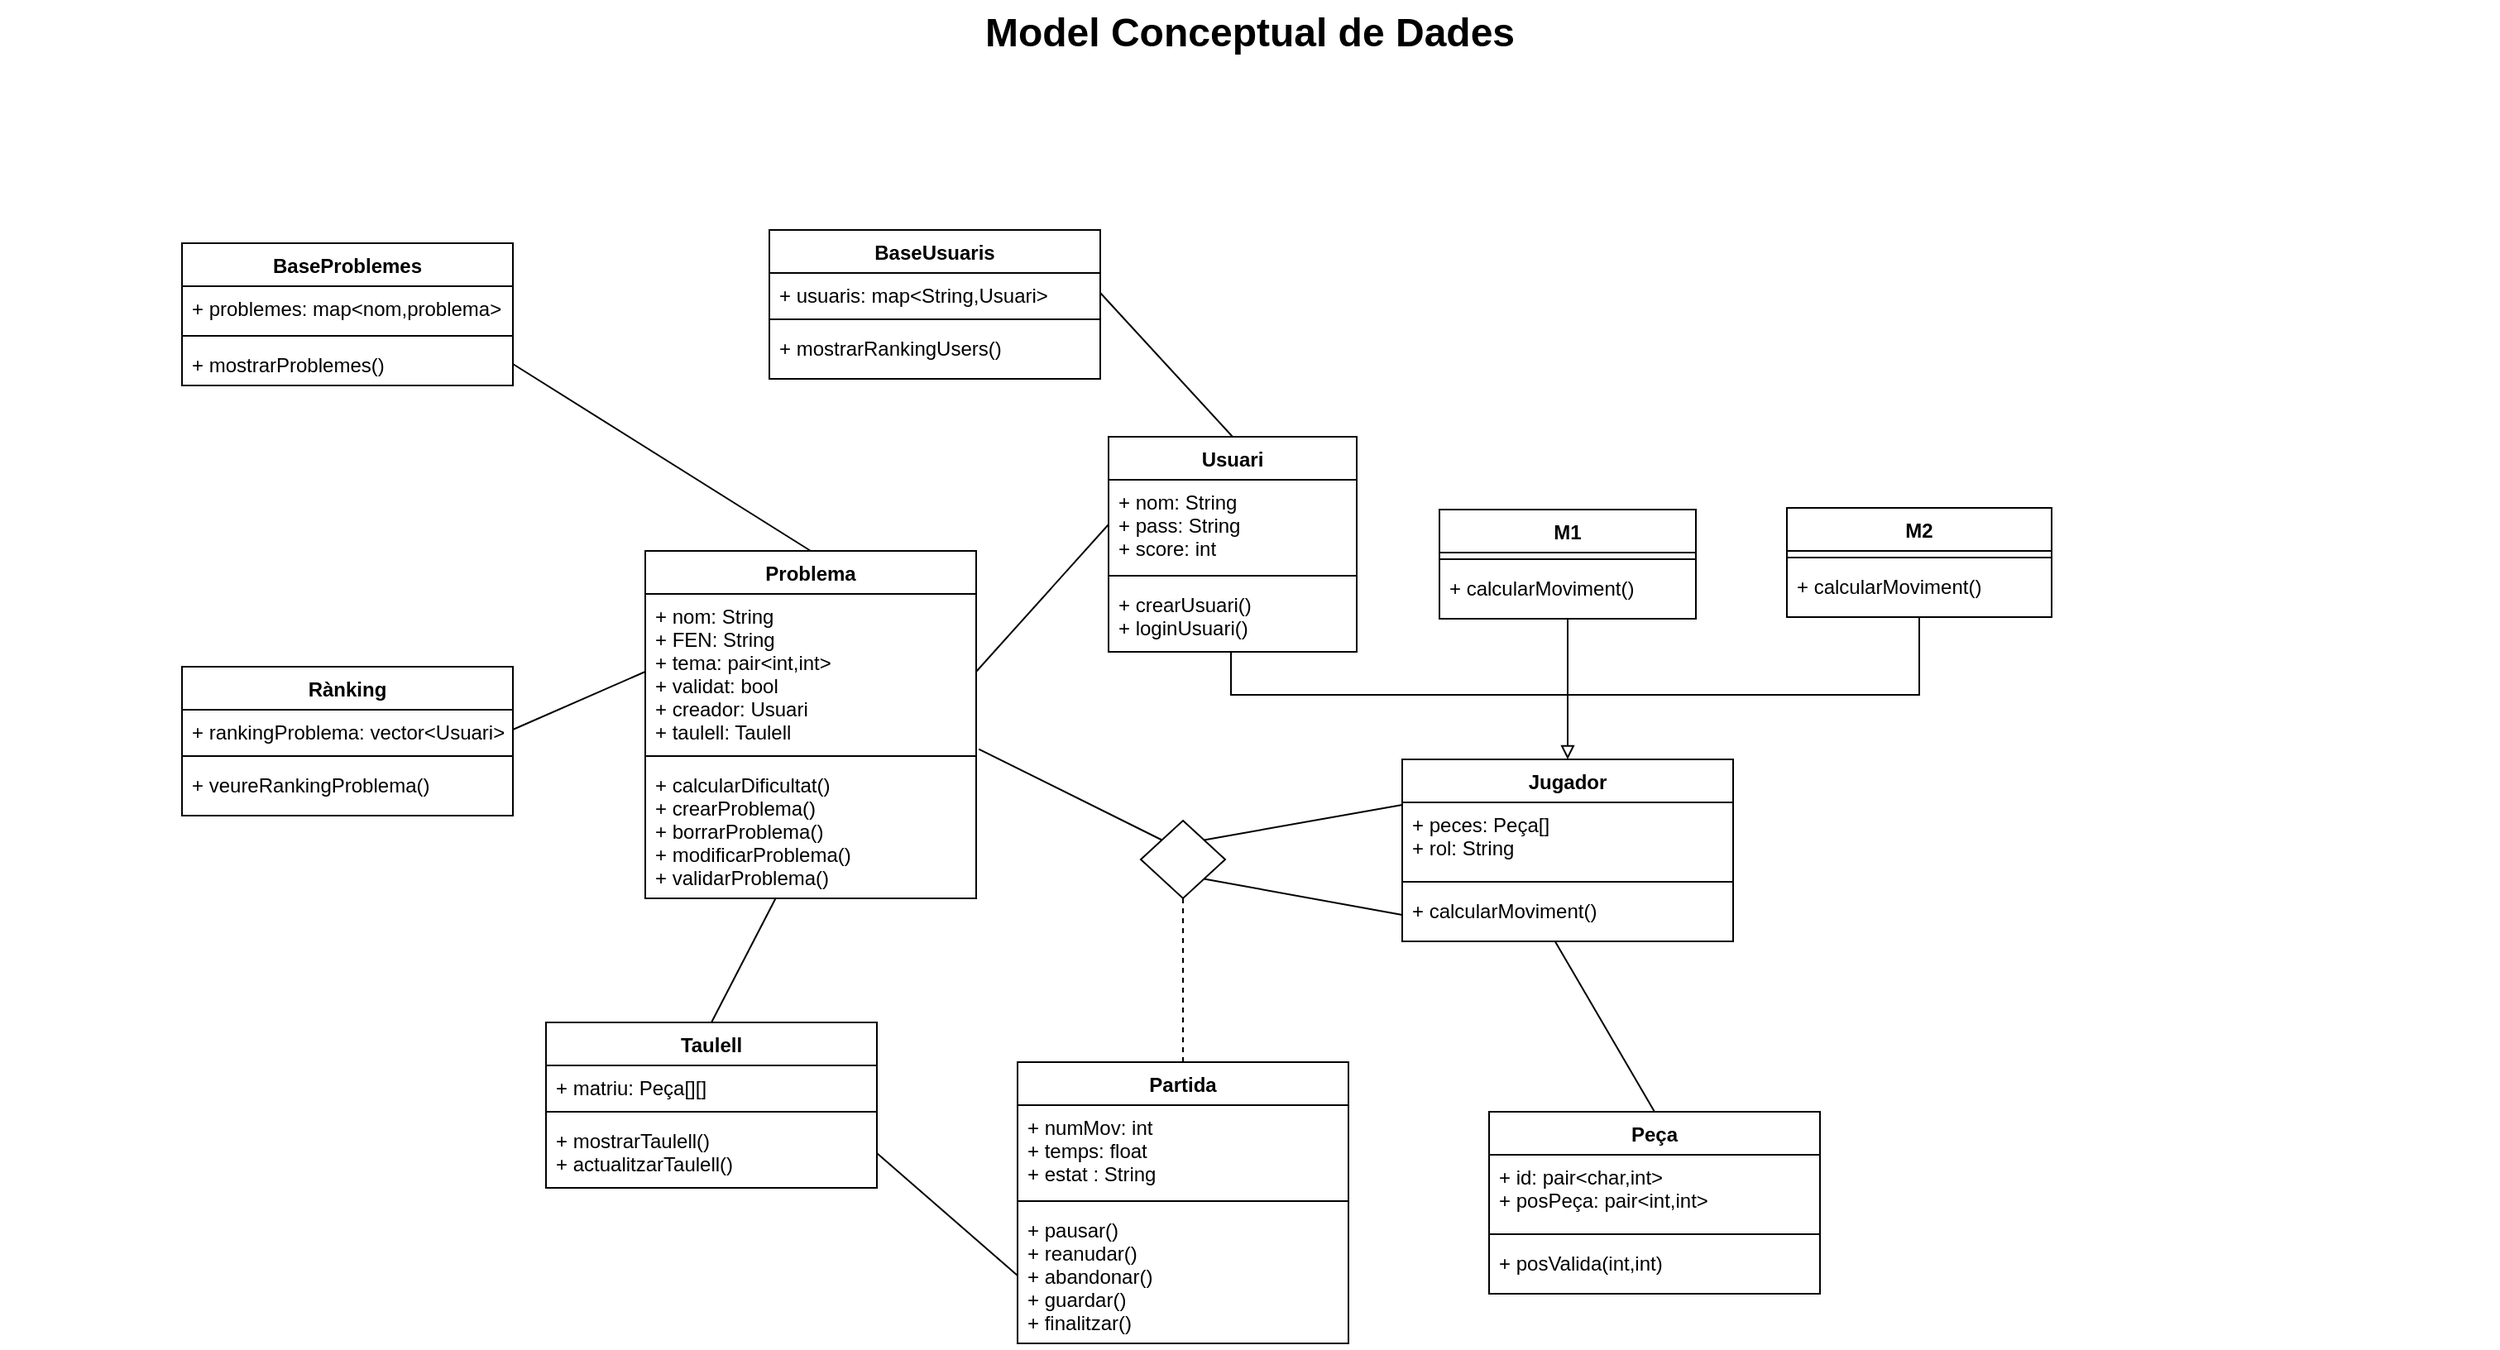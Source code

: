 <mxfile version="10.4.6" type="google"><diagram name="Page-1" id="929967ad-93f9-6ef4-fab6-5d389245f69c"><mxGraphModel dx="1885" dy="1088" grid="1" gridSize="10" guides="1" tooltips="1" connect="1" arrows="1" fold="1" page="1" pageScale="1.5" pageWidth="1169" pageHeight="826" background="none" math="0" shadow="0"><root><mxCell id="0" style=";html=1;"/><mxCell id="1" style=";html=1;" parent="0"/><mxCell id="1672d66443f91eb5-23" value="Model Conceptual de Dades" style="text;strokeColor=none;fillColor=none;html=1;fontSize=24;fontStyle=1;verticalAlign=middle;align=center;" parent="1" vertex="1"><mxGeometry x="120" y="40" width="1510" height="40" as="geometry"/></mxCell><mxCell id="vQJghPLRO6uxcuK0ZIwM-2" value="BaseProblemes" style="swimlane;fontStyle=1;align=center;verticalAlign=top;childLayout=stackLayout;horizontal=1;startSize=26;horizontalStack=0;resizeParent=1;resizeParentMax=0;resizeLast=0;collapsible=1;marginBottom=0;" vertex="1" parent="1"><mxGeometry x="230" y="187" width="200" height="86" as="geometry"/></mxCell><mxCell id="vQJghPLRO6uxcuK0ZIwM-3" value="+ problemes: map&lt;nom,problema&gt;" style="text;strokeColor=none;fillColor=none;align=left;verticalAlign=top;spacingLeft=4;spacingRight=4;overflow=hidden;rotatable=0;points=[[0,0.5],[1,0.5]];portConstraint=eastwest;" vertex="1" parent="vQJghPLRO6uxcuK0ZIwM-2"><mxGeometry y="26" width="200" height="26" as="geometry"/></mxCell><mxCell id="vQJghPLRO6uxcuK0ZIwM-4" value="" style="line;strokeWidth=1;fillColor=none;align=left;verticalAlign=middle;spacingTop=-1;spacingLeft=3;spacingRight=3;rotatable=0;labelPosition=right;points=[];portConstraint=eastwest;" vertex="1" parent="vQJghPLRO6uxcuK0ZIwM-2"><mxGeometry y="52" width="200" height="8" as="geometry"/></mxCell><mxCell id="vQJghPLRO6uxcuK0ZIwM-5" value="+ mostrarProblemes()" style="text;strokeColor=none;fillColor=none;align=left;verticalAlign=top;spacingLeft=4;spacingRight=4;overflow=hidden;rotatable=0;points=[[0,0.5],[1,0.5]];portConstraint=eastwest;" vertex="1" parent="vQJghPLRO6uxcuK0ZIwM-2"><mxGeometry y="60" width="200" height="26" as="geometry"/></mxCell><mxCell id="vQJghPLRO6uxcuK0ZIwM-69" style="edgeStyle=none;rounded=0;orthogonalLoop=1;jettySize=auto;html=1;exitX=0.5;exitY=0;exitDx=0;exitDy=0;entryX=1;entryY=0.5;entryDx=0;entryDy=0;endArrow=none;endFill=0;" edge="1" parent="1" source="vQJghPLRO6uxcuK0ZIwM-7" target="vQJghPLRO6uxcuK0ZIwM-5"><mxGeometry relative="1" as="geometry"/></mxCell><mxCell id="vQJghPLRO6uxcuK0ZIwM-7" value="Problema" style="swimlane;fontStyle=1;align=center;verticalAlign=top;childLayout=stackLayout;horizontal=1;startSize=26;horizontalStack=0;resizeParent=1;resizeParentMax=0;resizeLast=0;collapsible=1;marginBottom=0;" vertex="1" parent="1"><mxGeometry x="510" y="373" width="200" height="210" as="geometry"><mxRectangle x="490" y="187" width="80" height="26" as="alternateBounds"/></mxGeometry></mxCell><mxCell id="vQJghPLRO6uxcuK0ZIwM-8" value="+ nom: String&#10;+ FEN: String&#10;+ tema: pair&lt;int,int&gt;&#10;+ validat: bool&#10;+ creador: Usuari&#10;+ taulell: Taulell&#10;" style="text;strokeColor=none;fillColor=none;align=left;verticalAlign=top;spacingLeft=4;spacingRight=4;overflow=hidden;rotatable=0;points=[[0,0.5],[1,0.5]];portConstraint=eastwest;" vertex="1" parent="vQJghPLRO6uxcuK0ZIwM-7"><mxGeometry y="26" width="200" height="94" as="geometry"/></mxCell><mxCell id="vQJghPLRO6uxcuK0ZIwM-9" value="" style="line;strokeWidth=1;fillColor=none;align=left;verticalAlign=middle;spacingTop=-1;spacingLeft=3;spacingRight=3;rotatable=0;labelPosition=right;points=[];portConstraint=eastwest;" vertex="1" parent="vQJghPLRO6uxcuK0ZIwM-7"><mxGeometry y="120" width="200" height="8" as="geometry"/></mxCell><mxCell id="vQJghPLRO6uxcuK0ZIwM-10" value="+ calcularDificultat()&#10;+ crearProblema()&#10;+ borrarProblema()&#10;+ modificarProblema()&#10;+ validarProblema()&#10;" style="text;strokeColor=none;fillColor=none;align=left;verticalAlign=top;spacingLeft=4;spacingRight=4;overflow=hidden;rotatable=0;points=[[0,0.5],[1,0.5]];portConstraint=eastwest;" vertex="1" parent="vQJghPLRO6uxcuK0ZIwM-7"><mxGeometry y="128" width="200" height="82" as="geometry"/></mxCell><mxCell id="vQJghPLRO6uxcuK0ZIwM-71" style="edgeStyle=none;rounded=0;orthogonalLoop=1;jettySize=auto;html=1;exitX=0.5;exitY=0;exitDx=0;exitDy=0;endArrow=none;endFill=0;" edge="1" parent="1" source="vQJghPLRO6uxcuK0ZIwM-11" target="vQJghPLRO6uxcuK0ZIwM-10"><mxGeometry relative="1" as="geometry"/></mxCell><mxCell id="vQJghPLRO6uxcuK0ZIwM-11" value="Taulell" style="swimlane;fontStyle=1;align=center;verticalAlign=top;childLayout=stackLayout;horizontal=1;startSize=26;horizontalStack=0;resizeParent=1;resizeParentMax=0;resizeLast=0;collapsible=1;marginBottom=0;" vertex="1" parent="1"><mxGeometry x="450" y="658" width="200" height="100" as="geometry"><mxRectangle x="490" y="187" width="80" height="26" as="alternateBounds"/></mxGeometry></mxCell><mxCell id="vQJghPLRO6uxcuK0ZIwM-12" value="+ matriu: Peça[][]&#10;" style="text;strokeColor=none;fillColor=none;align=left;verticalAlign=top;spacingLeft=4;spacingRight=4;overflow=hidden;rotatable=0;points=[[0,0.5],[1,0.5]];portConstraint=eastwest;" vertex="1" parent="vQJghPLRO6uxcuK0ZIwM-11"><mxGeometry y="26" width="200" height="24" as="geometry"/></mxCell><mxCell id="vQJghPLRO6uxcuK0ZIwM-13" value="" style="line;strokeWidth=1;fillColor=none;align=left;verticalAlign=middle;spacingTop=-1;spacingLeft=3;spacingRight=3;rotatable=0;labelPosition=right;points=[];portConstraint=eastwest;" vertex="1" parent="vQJghPLRO6uxcuK0ZIwM-11"><mxGeometry y="50" width="200" height="8" as="geometry"/></mxCell><mxCell id="vQJghPLRO6uxcuK0ZIwM-14" value="+ mostrarTaulell()&#10;+ actualitzarTaulell()&#10;" style="text;strokeColor=none;fillColor=none;align=left;verticalAlign=top;spacingLeft=4;spacingRight=4;overflow=hidden;rotatable=0;points=[[0,0.5],[1,0.5]];portConstraint=eastwest;" vertex="1" parent="vQJghPLRO6uxcuK0ZIwM-11"><mxGeometry y="58" width="200" height="42" as="geometry"/></mxCell><mxCell id="vQJghPLRO6uxcuK0ZIwM-67" style="edgeStyle=none;rounded=0;orthogonalLoop=1;jettySize=auto;html=1;exitX=0.5;exitY=0;exitDx=0;exitDy=0;entryX=0.5;entryY=1;entryDx=0;entryDy=0;endArrow=none;endFill=0;dashed=1;" edge="1" parent="1" source="vQJghPLRO6uxcuK0ZIwM-15" target="vQJghPLRO6uxcuK0ZIwM-63"><mxGeometry relative="1" as="geometry"/></mxCell><mxCell id="vQJghPLRO6uxcuK0ZIwM-15" value="Partida" style="swimlane;fontStyle=1;align=center;verticalAlign=top;childLayout=stackLayout;horizontal=1;startSize=26;horizontalStack=0;resizeParent=1;resizeParentMax=0;resizeLast=0;collapsible=1;marginBottom=0;" vertex="1" parent="1"><mxGeometry x="735" y="682" width="200" height="170" as="geometry"><mxRectangle x="490" y="187" width="80" height="26" as="alternateBounds"/></mxGeometry></mxCell><mxCell id="vQJghPLRO6uxcuK0ZIwM-16" value="+ numMov: int&#10;+ temps: float&#10;+ estat : String&#10;" style="text;strokeColor=none;fillColor=none;align=left;verticalAlign=top;spacingLeft=4;spacingRight=4;overflow=hidden;rotatable=0;points=[[0,0.5],[1,0.5]];portConstraint=eastwest;" vertex="1" parent="vQJghPLRO6uxcuK0ZIwM-15"><mxGeometry y="26" width="200" height="54" as="geometry"/></mxCell><mxCell id="vQJghPLRO6uxcuK0ZIwM-17" value="" style="line;strokeWidth=1;fillColor=none;align=left;verticalAlign=middle;spacingTop=-1;spacingLeft=3;spacingRight=3;rotatable=0;labelPosition=right;points=[];portConstraint=eastwest;" vertex="1" parent="vQJghPLRO6uxcuK0ZIwM-15"><mxGeometry y="80" width="200" height="8" as="geometry"/></mxCell><mxCell id="vQJghPLRO6uxcuK0ZIwM-18" value="+ pausar()&#10;+ reanudar()&#10;+ abandonar()&#10;+ guardar()&#10;+ finalitzar()&#10;" style="text;strokeColor=none;fillColor=none;align=left;verticalAlign=top;spacingLeft=4;spacingRight=4;overflow=hidden;rotatable=0;points=[[0,0.5],[1,0.5]];portConstraint=eastwest;" vertex="1" parent="vQJghPLRO6uxcuK0ZIwM-15"><mxGeometry y="88" width="200" height="82" as="geometry"/></mxCell><mxCell id="vQJghPLRO6uxcuK0ZIwM-59" style="edgeStyle=orthogonalEdgeStyle;rounded=0;orthogonalLoop=1;jettySize=auto;html=1;entryX=0.5;entryY=0;entryDx=0;entryDy=0;endArrow=block;endFill=0;" edge="1" parent="1" source="vQJghPLRO6uxcuK0ZIwM-19" target="vQJghPLRO6uxcuK0ZIwM-38"><mxGeometry relative="1" as="geometry"><Array as="points"><mxPoint x="864" y="460"/><mxPoint x="1067" y="460"/></Array></mxGeometry></mxCell><mxCell id="vQJghPLRO6uxcuK0ZIwM-19" value="Usuari" style="swimlane;fontStyle=1;align=center;verticalAlign=top;childLayout=stackLayout;horizontal=1;startSize=26;horizontalStack=0;resizeParent=1;resizeParentMax=0;resizeLast=0;collapsible=1;marginBottom=0;" vertex="1" parent="1"><mxGeometry x="790" y="304" width="150" height="130" as="geometry"><mxRectangle x="490" y="187" width="80" height="26" as="alternateBounds"/></mxGeometry></mxCell><mxCell id="vQJghPLRO6uxcuK0ZIwM-20" value="+ nom: String&#10;+ pass: String&#10;+ score: int&#10;" style="text;strokeColor=none;fillColor=none;align=left;verticalAlign=top;spacingLeft=4;spacingRight=4;overflow=hidden;rotatable=0;points=[[0,0.5],[1,0.5]];portConstraint=eastwest;" vertex="1" parent="vQJghPLRO6uxcuK0ZIwM-19"><mxGeometry y="26" width="150" height="54" as="geometry"/></mxCell><mxCell id="vQJghPLRO6uxcuK0ZIwM-21" value="" style="line;strokeWidth=1;fillColor=none;align=left;verticalAlign=middle;spacingTop=-1;spacingLeft=3;spacingRight=3;rotatable=0;labelPosition=right;points=[];portConstraint=eastwest;" vertex="1" parent="vQJghPLRO6uxcuK0ZIwM-19"><mxGeometry y="80" width="150" height="8" as="geometry"/></mxCell><mxCell id="vQJghPLRO6uxcuK0ZIwM-22" value="+ crearUsuari()&#10;+ loginUsuari()&#10;" style="text;strokeColor=none;fillColor=none;align=left;verticalAlign=top;spacingLeft=4;spacingRight=4;overflow=hidden;rotatable=0;points=[[0,0.5],[1,0.5]];portConstraint=eastwest;" vertex="1" parent="vQJghPLRO6uxcuK0ZIwM-19"><mxGeometry y="88" width="150" height="42" as="geometry"/></mxCell><mxCell id="vQJghPLRO6uxcuK0ZIwM-30" value="BaseUsuaris" style="swimlane;fontStyle=1;align=center;verticalAlign=top;childLayout=stackLayout;horizontal=1;startSize=26;horizontalStack=0;resizeParent=1;resizeParentMax=0;resizeLast=0;collapsible=1;marginBottom=0;" vertex="1" parent="1"><mxGeometry x="585" y="179" width="200" height="90" as="geometry"><mxRectangle x="490" y="187" width="80" height="26" as="alternateBounds"/></mxGeometry></mxCell><mxCell id="vQJghPLRO6uxcuK0ZIwM-31" value="+ usuaris: map&lt;String,Usuari&gt;" style="text;strokeColor=none;fillColor=none;align=left;verticalAlign=top;spacingLeft=4;spacingRight=4;overflow=hidden;rotatable=0;points=[[0,0.5],[1,0.5]];portConstraint=eastwest;" vertex="1" parent="vQJghPLRO6uxcuK0ZIwM-30"><mxGeometry y="26" width="200" height="24" as="geometry"/></mxCell><mxCell id="vQJghPLRO6uxcuK0ZIwM-32" value="" style="line;strokeWidth=1;fillColor=none;align=left;verticalAlign=middle;spacingTop=-1;spacingLeft=3;spacingRight=3;rotatable=0;labelPosition=right;points=[];portConstraint=eastwest;" vertex="1" parent="vQJghPLRO6uxcuK0ZIwM-30"><mxGeometry y="50" width="200" height="8" as="geometry"/></mxCell><mxCell id="vQJghPLRO6uxcuK0ZIwM-33" value="+ mostrarRankingUsers()" style="text;strokeColor=none;fillColor=none;align=left;verticalAlign=top;spacingLeft=4;spacingRight=4;overflow=hidden;rotatable=0;points=[[0,0.5],[1,0.5]];portConstraint=eastwest;" vertex="1" parent="vQJghPLRO6uxcuK0ZIwM-30"><mxGeometry y="58" width="200" height="32" as="geometry"/></mxCell><mxCell id="vQJghPLRO6uxcuK0ZIwM-34" value="Rànking" style="swimlane;fontStyle=1;align=center;verticalAlign=top;childLayout=stackLayout;horizontal=1;startSize=26;horizontalStack=0;resizeParent=1;resizeParentMax=0;resizeLast=0;collapsible=1;marginBottom=0;" vertex="1" parent="1"><mxGeometry x="230" y="443" width="200" height="90" as="geometry"><mxRectangle x="490" y="187" width="80" height="26" as="alternateBounds"/></mxGeometry></mxCell><mxCell id="vQJghPLRO6uxcuK0ZIwM-35" value="+ rankingProblema: vector&lt;Usuari&gt;" style="text;strokeColor=none;fillColor=none;align=left;verticalAlign=top;spacingLeft=4;spacingRight=4;overflow=hidden;rotatable=0;points=[[0,0.5],[1,0.5]];portConstraint=eastwest;" vertex="1" parent="vQJghPLRO6uxcuK0ZIwM-34"><mxGeometry y="26" width="200" height="24" as="geometry"/></mxCell><mxCell id="vQJghPLRO6uxcuK0ZIwM-36" value="" style="line;strokeWidth=1;fillColor=none;align=left;verticalAlign=middle;spacingTop=-1;spacingLeft=3;spacingRight=3;rotatable=0;labelPosition=right;points=[];portConstraint=eastwest;" vertex="1" parent="vQJghPLRO6uxcuK0ZIwM-34"><mxGeometry y="50" width="200" height="8" as="geometry"/></mxCell><mxCell id="vQJghPLRO6uxcuK0ZIwM-37" value="+ veureRankingProblema()" style="text;strokeColor=none;fillColor=none;align=left;verticalAlign=top;spacingLeft=4;spacingRight=4;overflow=hidden;rotatable=0;points=[[0,0.5],[1,0.5]];portConstraint=eastwest;" vertex="1" parent="vQJghPLRO6uxcuK0ZIwM-34"><mxGeometry y="58" width="200" height="32" as="geometry"/></mxCell><mxCell id="vQJghPLRO6uxcuK0ZIwM-64" style="rounded=0;orthogonalLoop=1;jettySize=auto;html=1;exitX=0;exitY=0.25;exitDx=0;exitDy=0;entryX=1;entryY=0;entryDx=0;entryDy=0;endArrow=none;endFill=0;" edge="1" parent="1" source="vQJghPLRO6uxcuK0ZIwM-38" target="vQJghPLRO6uxcuK0ZIwM-63"><mxGeometry relative="1" as="geometry"/></mxCell><mxCell id="vQJghPLRO6uxcuK0ZIwM-38" value="Jugador" style="swimlane;fontStyle=1;align=center;verticalAlign=top;childLayout=stackLayout;horizontal=1;startSize=26;horizontalStack=0;resizeParent=1;resizeParentMax=0;resizeLast=0;collapsible=1;marginBottom=0;" vertex="1" parent="1"><mxGeometry x="967.5" y="499" width="200" height="110" as="geometry"><mxRectangle x="490" y="187" width="80" height="26" as="alternateBounds"/></mxGeometry></mxCell><mxCell id="vQJghPLRO6uxcuK0ZIwM-39" value="+ peces: Peça[]&#10;+ rol: String&#10;" style="text;strokeColor=none;fillColor=none;align=left;verticalAlign=top;spacingLeft=4;spacingRight=4;overflow=hidden;rotatable=0;points=[[0,0.5],[1,0.5]];portConstraint=eastwest;" vertex="1" parent="vQJghPLRO6uxcuK0ZIwM-38"><mxGeometry y="26" width="200" height="44" as="geometry"/></mxCell><mxCell id="vQJghPLRO6uxcuK0ZIwM-40" value="" style="line;strokeWidth=1;fillColor=none;align=left;verticalAlign=middle;spacingTop=-1;spacingLeft=3;spacingRight=3;rotatable=0;labelPosition=right;points=[];portConstraint=eastwest;" vertex="1" parent="vQJghPLRO6uxcuK0ZIwM-38"><mxGeometry y="70" width="200" height="8" as="geometry"/></mxCell><mxCell id="vQJghPLRO6uxcuK0ZIwM-41" value="+ calcularMoviment()" style="text;strokeColor=none;fillColor=none;align=left;verticalAlign=top;spacingLeft=4;spacingRight=4;overflow=hidden;rotatable=0;points=[[0,0.5],[1,0.5]];portConstraint=eastwest;" vertex="1" parent="vQJghPLRO6uxcuK0ZIwM-38"><mxGeometry y="78" width="200" height="32" as="geometry"/></mxCell><mxCell id="vQJghPLRO6uxcuK0ZIwM-60" style="edgeStyle=orthogonalEdgeStyle;rounded=0;orthogonalLoop=1;jettySize=auto;html=1;endArrow=none;endFill=0;" edge="1" parent="1" source="vQJghPLRO6uxcuK0ZIwM-42"><mxGeometry relative="1" as="geometry"><mxPoint x="1067.5" y="470" as="targetPoint"/></mxGeometry></mxCell><mxCell id="vQJghPLRO6uxcuK0ZIwM-42" value="M1" style="swimlane;fontStyle=1;align=center;verticalAlign=top;childLayout=stackLayout;horizontal=1;startSize=26;horizontalStack=0;resizeParent=1;resizeParentMax=0;resizeLast=0;collapsible=1;marginBottom=0;" vertex="1" parent="1"><mxGeometry x="990" y="348" width="155" height="66" as="geometry"><mxRectangle x="490" y="187" width="80" height="26" as="alternateBounds"/></mxGeometry></mxCell><mxCell id="vQJghPLRO6uxcuK0ZIwM-44" value="" style="line;strokeWidth=1;fillColor=none;align=left;verticalAlign=middle;spacingTop=-1;spacingLeft=3;spacingRight=3;rotatable=0;labelPosition=right;points=[];portConstraint=eastwest;" vertex="1" parent="vQJghPLRO6uxcuK0ZIwM-42"><mxGeometry y="26" width="155" height="8" as="geometry"/></mxCell><mxCell id="vQJghPLRO6uxcuK0ZIwM-45" value="+ calcularMoviment()" style="text;strokeColor=none;fillColor=none;align=left;verticalAlign=top;spacingLeft=4;spacingRight=4;overflow=hidden;rotatable=0;points=[[0,0.5],[1,0.5]];portConstraint=eastwest;" vertex="1" parent="vQJghPLRO6uxcuK0ZIwM-42"><mxGeometry y="34" width="155" height="32" as="geometry"/></mxCell><mxCell id="vQJghPLRO6uxcuK0ZIwM-62" style="edgeStyle=orthogonalEdgeStyle;rounded=0;orthogonalLoop=1;jettySize=auto;html=1;endArrow=none;endFill=0;" edge="1" parent="1" source="vQJghPLRO6uxcuK0ZIwM-47"><mxGeometry relative="1" as="geometry"><mxPoint x="1060" y="460" as="targetPoint"/><Array as="points"><mxPoint x="1280" y="460"/></Array></mxGeometry></mxCell><mxCell id="vQJghPLRO6uxcuK0ZIwM-47" value="M2&#10;&#10;" style="swimlane;fontStyle=1;align=center;verticalAlign=top;childLayout=stackLayout;horizontal=1;startSize=26;horizontalStack=0;resizeParent=1;resizeParentMax=0;resizeLast=0;collapsible=1;marginBottom=0;" vertex="1" parent="1"><mxGeometry x="1200" y="347" width="160" height="66" as="geometry"><mxRectangle x="490" y="187" width="80" height="26" as="alternateBounds"/></mxGeometry></mxCell><mxCell id="vQJghPLRO6uxcuK0ZIwM-48" value="" style="line;strokeWidth=1;fillColor=none;align=left;verticalAlign=middle;spacingTop=-1;spacingLeft=3;spacingRight=3;rotatable=0;labelPosition=right;points=[];portConstraint=eastwest;" vertex="1" parent="vQJghPLRO6uxcuK0ZIwM-47"><mxGeometry y="26" width="160" height="8" as="geometry"/></mxCell><mxCell id="vQJghPLRO6uxcuK0ZIwM-49" value="+ calcularMoviment()" style="text;strokeColor=none;fillColor=none;align=left;verticalAlign=top;spacingLeft=4;spacingRight=4;overflow=hidden;rotatable=0;points=[[0,0.5],[1,0.5]];portConstraint=eastwest;" vertex="1" parent="vQJghPLRO6uxcuK0ZIwM-47"><mxGeometry y="34" width="160" height="32" as="geometry"/></mxCell><mxCell id="vQJghPLRO6uxcuK0ZIwM-72" style="edgeStyle=none;rounded=0;orthogonalLoop=1;jettySize=auto;html=1;exitX=0.5;exitY=0;exitDx=0;exitDy=0;endArrow=none;endFill=0;entryX=0.463;entryY=1.01;entryDx=0;entryDy=0;entryPerimeter=0;" edge="1" parent="1" source="vQJghPLRO6uxcuK0ZIwM-55" target="vQJghPLRO6uxcuK0ZIwM-41"><mxGeometry relative="1" as="geometry"><mxPoint x="1100" y="610" as="targetPoint"/></mxGeometry></mxCell><mxCell id="vQJghPLRO6uxcuK0ZIwM-55" value="Peça" style="swimlane;fontStyle=1;align=center;verticalAlign=top;childLayout=stackLayout;horizontal=1;startSize=26;horizontalStack=0;resizeParent=1;resizeParentMax=0;resizeLast=0;collapsible=1;marginBottom=0;" vertex="1" parent="1"><mxGeometry x="1020" y="712" width="200" height="110" as="geometry"><mxRectangle x="490" y="187" width="80" height="26" as="alternateBounds"/></mxGeometry></mxCell><mxCell id="vQJghPLRO6uxcuK0ZIwM-56" value="+ id: pair&lt;char,int&gt;&#10;+ posPeça: pair&lt;int,int&gt;&#10;" style="text;strokeColor=none;fillColor=none;align=left;verticalAlign=top;spacingLeft=4;spacingRight=4;overflow=hidden;rotatable=0;points=[[0,0.5],[1,0.5]];portConstraint=eastwest;" vertex="1" parent="vQJghPLRO6uxcuK0ZIwM-55"><mxGeometry y="26" width="200" height="44" as="geometry"/></mxCell><mxCell id="vQJghPLRO6uxcuK0ZIwM-57" value="" style="line;strokeWidth=1;fillColor=none;align=left;verticalAlign=middle;spacingTop=-1;spacingLeft=3;spacingRight=3;rotatable=0;labelPosition=right;points=[];portConstraint=eastwest;" vertex="1" parent="vQJghPLRO6uxcuK0ZIwM-55"><mxGeometry y="70" width="200" height="8" as="geometry"/></mxCell><mxCell id="vQJghPLRO6uxcuK0ZIwM-58" value="+ posValida(int,int)" style="text;strokeColor=none;fillColor=none;align=left;verticalAlign=top;spacingLeft=4;spacingRight=4;overflow=hidden;rotatable=0;points=[[0,0.5],[1,0.5]];portConstraint=eastwest;" vertex="1" parent="vQJghPLRO6uxcuK0ZIwM-55"><mxGeometry y="78" width="200" height="32" as="geometry"/></mxCell><mxCell id="vQJghPLRO6uxcuK0ZIwM-63" value="" style="rhombus;whiteSpace=wrap;html=1;" vertex="1" parent="1"><mxGeometry x="809.5" y="536" width="51" height="47" as="geometry"/></mxCell><mxCell id="vQJghPLRO6uxcuK0ZIwM-65" style="edgeStyle=none;rounded=0;orthogonalLoop=1;jettySize=auto;html=1;exitX=0;exitY=0.5;exitDx=0;exitDy=0;entryX=1;entryY=1;entryDx=0;entryDy=0;endArrow=none;endFill=0;" edge="1" parent="1" source="vQJghPLRO6uxcuK0ZIwM-41" target="vQJghPLRO6uxcuK0ZIwM-63"><mxGeometry relative="1" as="geometry"/></mxCell><mxCell id="vQJghPLRO6uxcuK0ZIwM-66" style="edgeStyle=none;rounded=0;orthogonalLoop=1;jettySize=auto;html=1;exitX=1.008;exitY=-0.1;exitDx=0;exitDy=0;entryX=0;entryY=0;entryDx=0;entryDy=0;endArrow=none;endFill=0;exitPerimeter=0;" edge="1" parent="1" source="vQJghPLRO6uxcuK0ZIwM-10" target="vQJghPLRO6uxcuK0ZIwM-63"><mxGeometry relative="1" as="geometry"/></mxCell><mxCell id="vQJghPLRO6uxcuK0ZIwM-68" style="edgeStyle=none;rounded=0;orthogonalLoop=1;jettySize=auto;html=1;exitX=0;exitY=0.5;exitDx=0;exitDy=0;entryX=1;entryY=0.5;entryDx=0;entryDy=0;endArrow=none;endFill=0;" edge="1" parent="1" source="vQJghPLRO6uxcuK0ZIwM-8" target="vQJghPLRO6uxcuK0ZIwM-35"><mxGeometry relative="1" as="geometry"/></mxCell><mxCell id="vQJghPLRO6uxcuK0ZIwM-70" style="edgeStyle=none;rounded=0;orthogonalLoop=1;jettySize=auto;html=1;exitX=1;exitY=0.5;exitDx=0;exitDy=0;entryX=0;entryY=0.5;entryDx=0;entryDy=0;endArrow=none;endFill=0;" edge="1" parent="1" source="vQJghPLRO6uxcuK0ZIwM-14" target="vQJghPLRO6uxcuK0ZIwM-18"><mxGeometry relative="1" as="geometry"/></mxCell><mxCell id="vQJghPLRO6uxcuK0ZIwM-73" style="edgeStyle=none;rounded=0;orthogonalLoop=1;jettySize=auto;html=1;exitX=1;exitY=0.5;exitDx=0;exitDy=0;entryX=0.5;entryY=0;entryDx=0;entryDy=0;endArrow=none;endFill=0;" edge="1" parent="1" source="vQJghPLRO6uxcuK0ZIwM-31" target="vQJghPLRO6uxcuK0ZIwM-19"><mxGeometry relative="1" as="geometry"/></mxCell><mxCell id="vQJghPLRO6uxcuK0ZIwM-74" style="edgeStyle=none;rounded=0;orthogonalLoop=1;jettySize=auto;html=1;exitX=0;exitY=0.5;exitDx=0;exitDy=0;entryX=1;entryY=0.5;entryDx=0;entryDy=0;endArrow=none;endFill=0;" edge="1" parent="1" source="vQJghPLRO6uxcuK0ZIwM-20" target="vQJghPLRO6uxcuK0ZIwM-8"><mxGeometry relative="1" as="geometry"/></mxCell></root></mxGraphModel></diagram></mxfile>